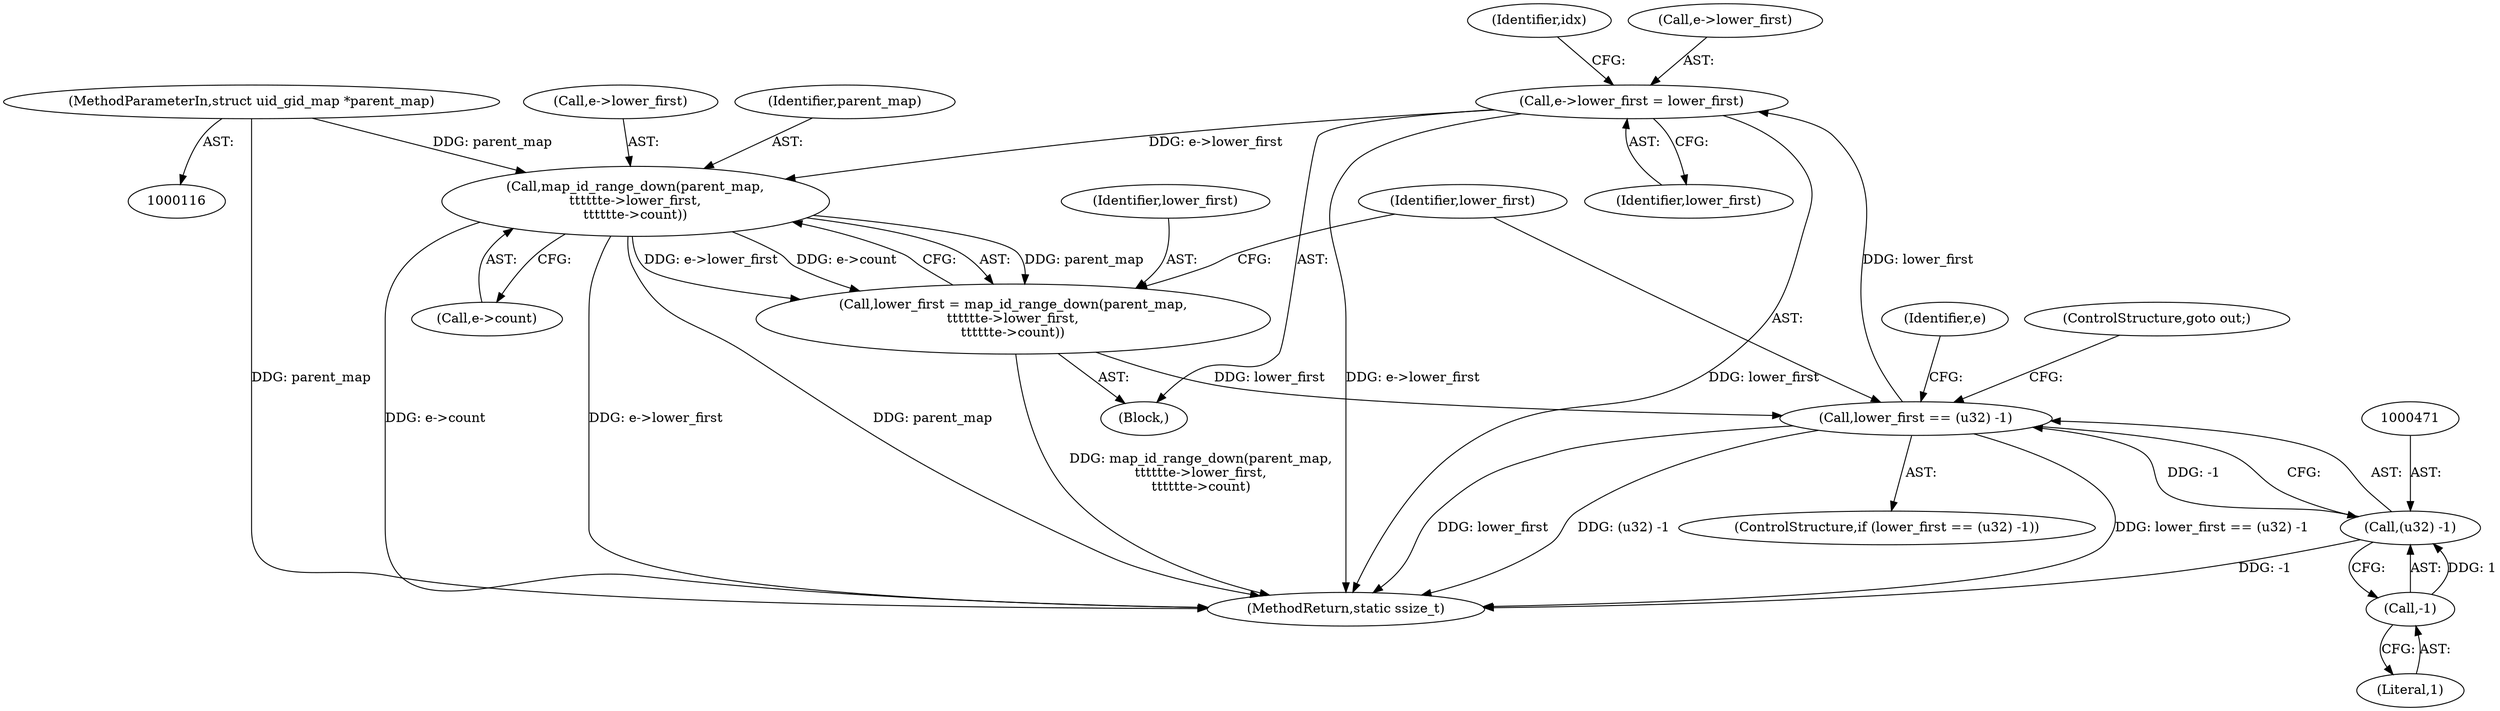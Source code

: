 digraph "0_linux_d2f007dbe7e4c9583eea6eb04d60001e85c6f1bd@pointer" {
"1000475" [label="(Call,e->lower_first = lower_first)"];
"1000468" [label="(Call,lower_first == (u32) -1)"];
"1000457" [label="(Call,lower_first = map_id_range_down(parent_map,\n\t\t\t\t\t\te->lower_first,\n\t\t\t\t\t\te->count))"];
"1000459" [label="(Call,map_id_range_down(parent_map,\n\t\t\t\t\t\te->lower_first,\n\t\t\t\t\t\te->count))"];
"1000123" [label="(MethodParameterIn,struct uid_gid_map *parent_map)"];
"1000475" [label="(Call,e->lower_first = lower_first)"];
"1000470" [label="(Call,(u32) -1)"];
"1000472" [label="(Call,-1)"];
"1000469" [label="(Identifier,lower_first)"];
"1000461" [label="(Call,e->lower_first)"];
"1000431" [label="(Block,)"];
"1000475" [label="(Call,e->lower_first = lower_first)"];
"1000430" [label="(Identifier,idx)"];
"1000468" [label="(Call,lower_first == (u32) -1)"];
"1000123" [label="(MethodParameterIn,struct uid_gid_map *parent_map)"];
"1000472" [label="(Call,-1)"];
"1000457" [label="(Call,lower_first = map_id_range_down(parent_map,\n\t\t\t\t\t\te->lower_first,\n\t\t\t\t\t\te->count))"];
"1000464" [label="(Call,e->count)"];
"1000470" [label="(Call,(u32) -1)"];
"1000477" [label="(Identifier,e)"];
"1000459" [label="(Call,map_id_range_down(parent_map,\n\t\t\t\t\t\te->lower_first,\n\t\t\t\t\t\te->count))"];
"1000467" [label="(ControlStructure,if (lower_first == (u32) -1))"];
"1000474" [label="(ControlStructure,goto out;)"];
"1000460" [label="(Identifier,parent_map)"];
"1000479" [label="(Identifier,lower_first)"];
"1000476" [label="(Call,e->lower_first)"];
"1000473" [label="(Literal,1)"];
"1000458" [label="(Identifier,lower_first)"];
"1000577" [label="(MethodReturn,static ssize_t)"];
"1000475" -> "1000431"  [label="AST: "];
"1000475" -> "1000479"  [label="CFG: "];
"1000476" -> "1000475"  [label="AST: "];
"1000479" -> "1000475"  [label="AST: "];
"1000430" -> "1000475"  [label="CFG: "];
"1000475" -> "1000577"  [label="DDG: e->lower_first"];
"1000475" -> "1000577"  [label="DDG: lower_first"];
"1000475" -> "1000459"  [label="DDG: e->lower_first"];
"1000468" -> "1000475"  [label="DDG: lower_first"];
"1000468" -> "1000467"  [label="AST: "];
"1000468" -> "1000470"  [label="CFG: "];
"1000469" -> "1000468"  [label="AST: "];
"1000470" -> "1000468"  [label="AST: "];
"1000474" -> "1000468"  [label="CFG: "];
"1000477" -> "1000468"  [label="CFG: "];
"1000468" -> "1000577"  [label="DDG: lower_first == (u32) -1"];
"1000468" -> "1000577"  [label="DDG: lower_first"];
"1000468" -> "1000577"  [label="DDG: (u32) -1"];
"1000457" -> "1000468"  [label="DDG: lower_first"];
"1000470" -> "1000468"  [label="DDG: -1"];
"1000457" -> "1000431"  [label="AST: "];
"1000457" -> "1000459"  [label="CFG: "];
"1000458" -> "1000457"  [label="AST: "];
"1000459" -> "1000457"  [label="AST: "];
"1000469" -> "1000457"  [label="CFG: "];
"1000457" -> "1000577"  [label="DDG: map_id_range_down(parent_map,\n\t\t\t\t\t\te->lower_first,\n\t\t\t\t\t\te->count)"];
"1000459" -> "1000457"  [label="DDG: parent_map"];
"1000459" -> "1000457"  [label="DDG: e->lower_first"];
"1000459" -> "1000457"  [label="DDG: e->count"];
"1000459" -> "1000464"  [label="CFG: "];
"1000460" -> "1000459"  [label="AST: "];
"1000461" -> "1000459"  [label="AST: "];
"1000464" -> "1000459"  [label="AST: "];
"1000459" -> "1000577"  [label="DDG: e->lower_first"];
"1000459" -> "1000577"  [label="DDG: parent_map"];
"1000459" -> "1000577"  [label="DDG: e->count"];
"1000123" -> "1000459"  [label="DDG: parent_map"];
"1000123" -> "1000116"  [label="AST: "];
"1000123" -> "1000577"  [label="DDG: parent_map"];
"1000470" -> "1000472"  [label="CFG: "];
"1000471" -> "1000470"  [label="AST: "];
"1000472" -> "1000470"  [label="AST: "];
"1000470" -> "1000577"  [label="DDG: -1"];
"1000472" -> "1000470"  [label="DDG: 1"];
"1000472" -> "1000473"  [label="CFG: "];
"1000473" -> "1000472"  [label="AST: "];
}
